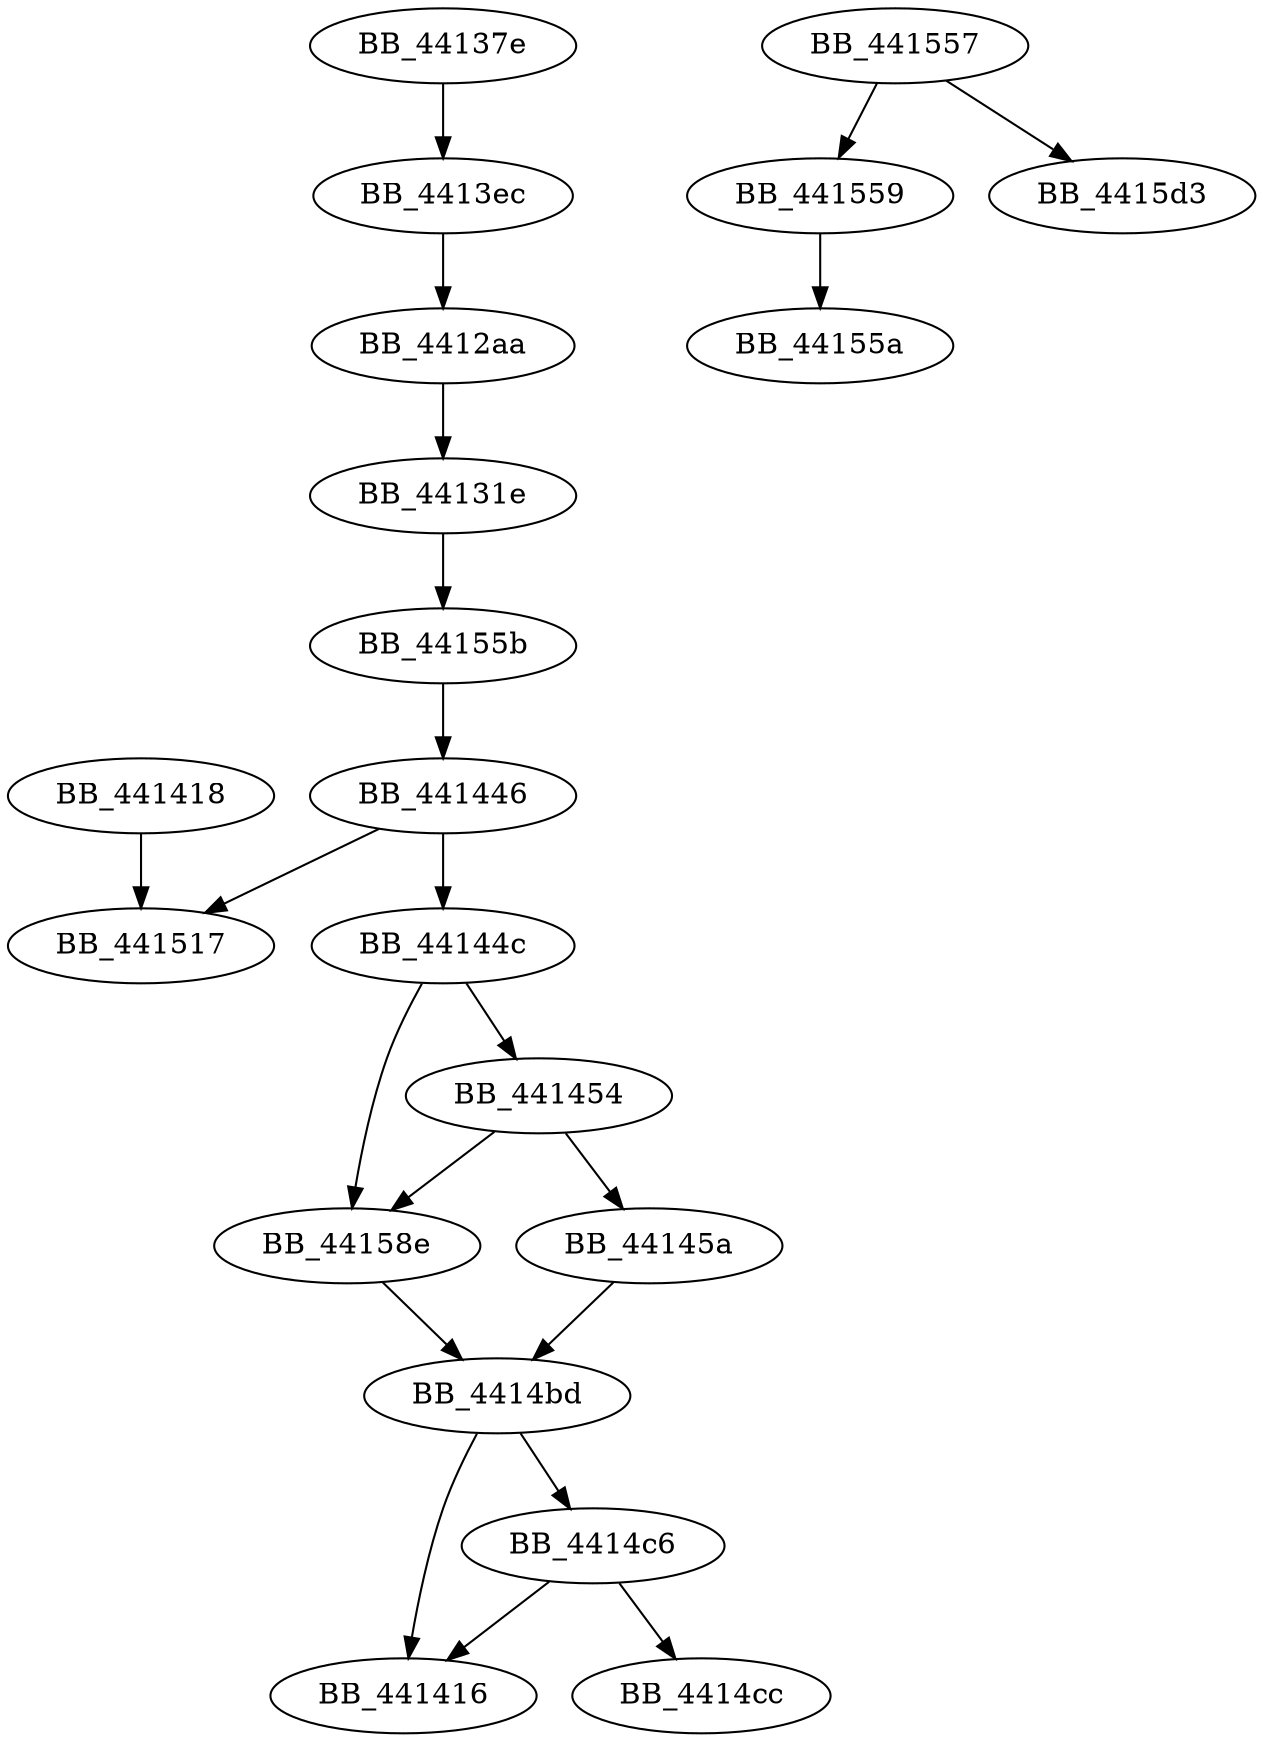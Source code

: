 DiGraph sub_44137E{
BB_4412aa->BB_44131e
BB_44131e->BB_44155b
BB_44137e->BB_4413ec
BB_4413ec->BB_4412aa
BB_441418->BB_441517
BB_441446->BB_44144c
BB_441446->BB_441517
BB_44144c->BB_441454
BB_44144c->BB_44158e
BB_441454->BB_44145a
BB_441454->BB_44158e
BB_44145a->BB_4414bd
BB_4414bd->BB_441416
BB_4414bd->BB_4414c6
BB_4414c6->BB_441416
BB_4414c6->BB_4414cc
BB_441557->BB_441559
BB_441557->BB_4415d3
BB_441559->BB_44155a
BB_44155b->BB_441446
BB_44158e->BB_4414bd
}
